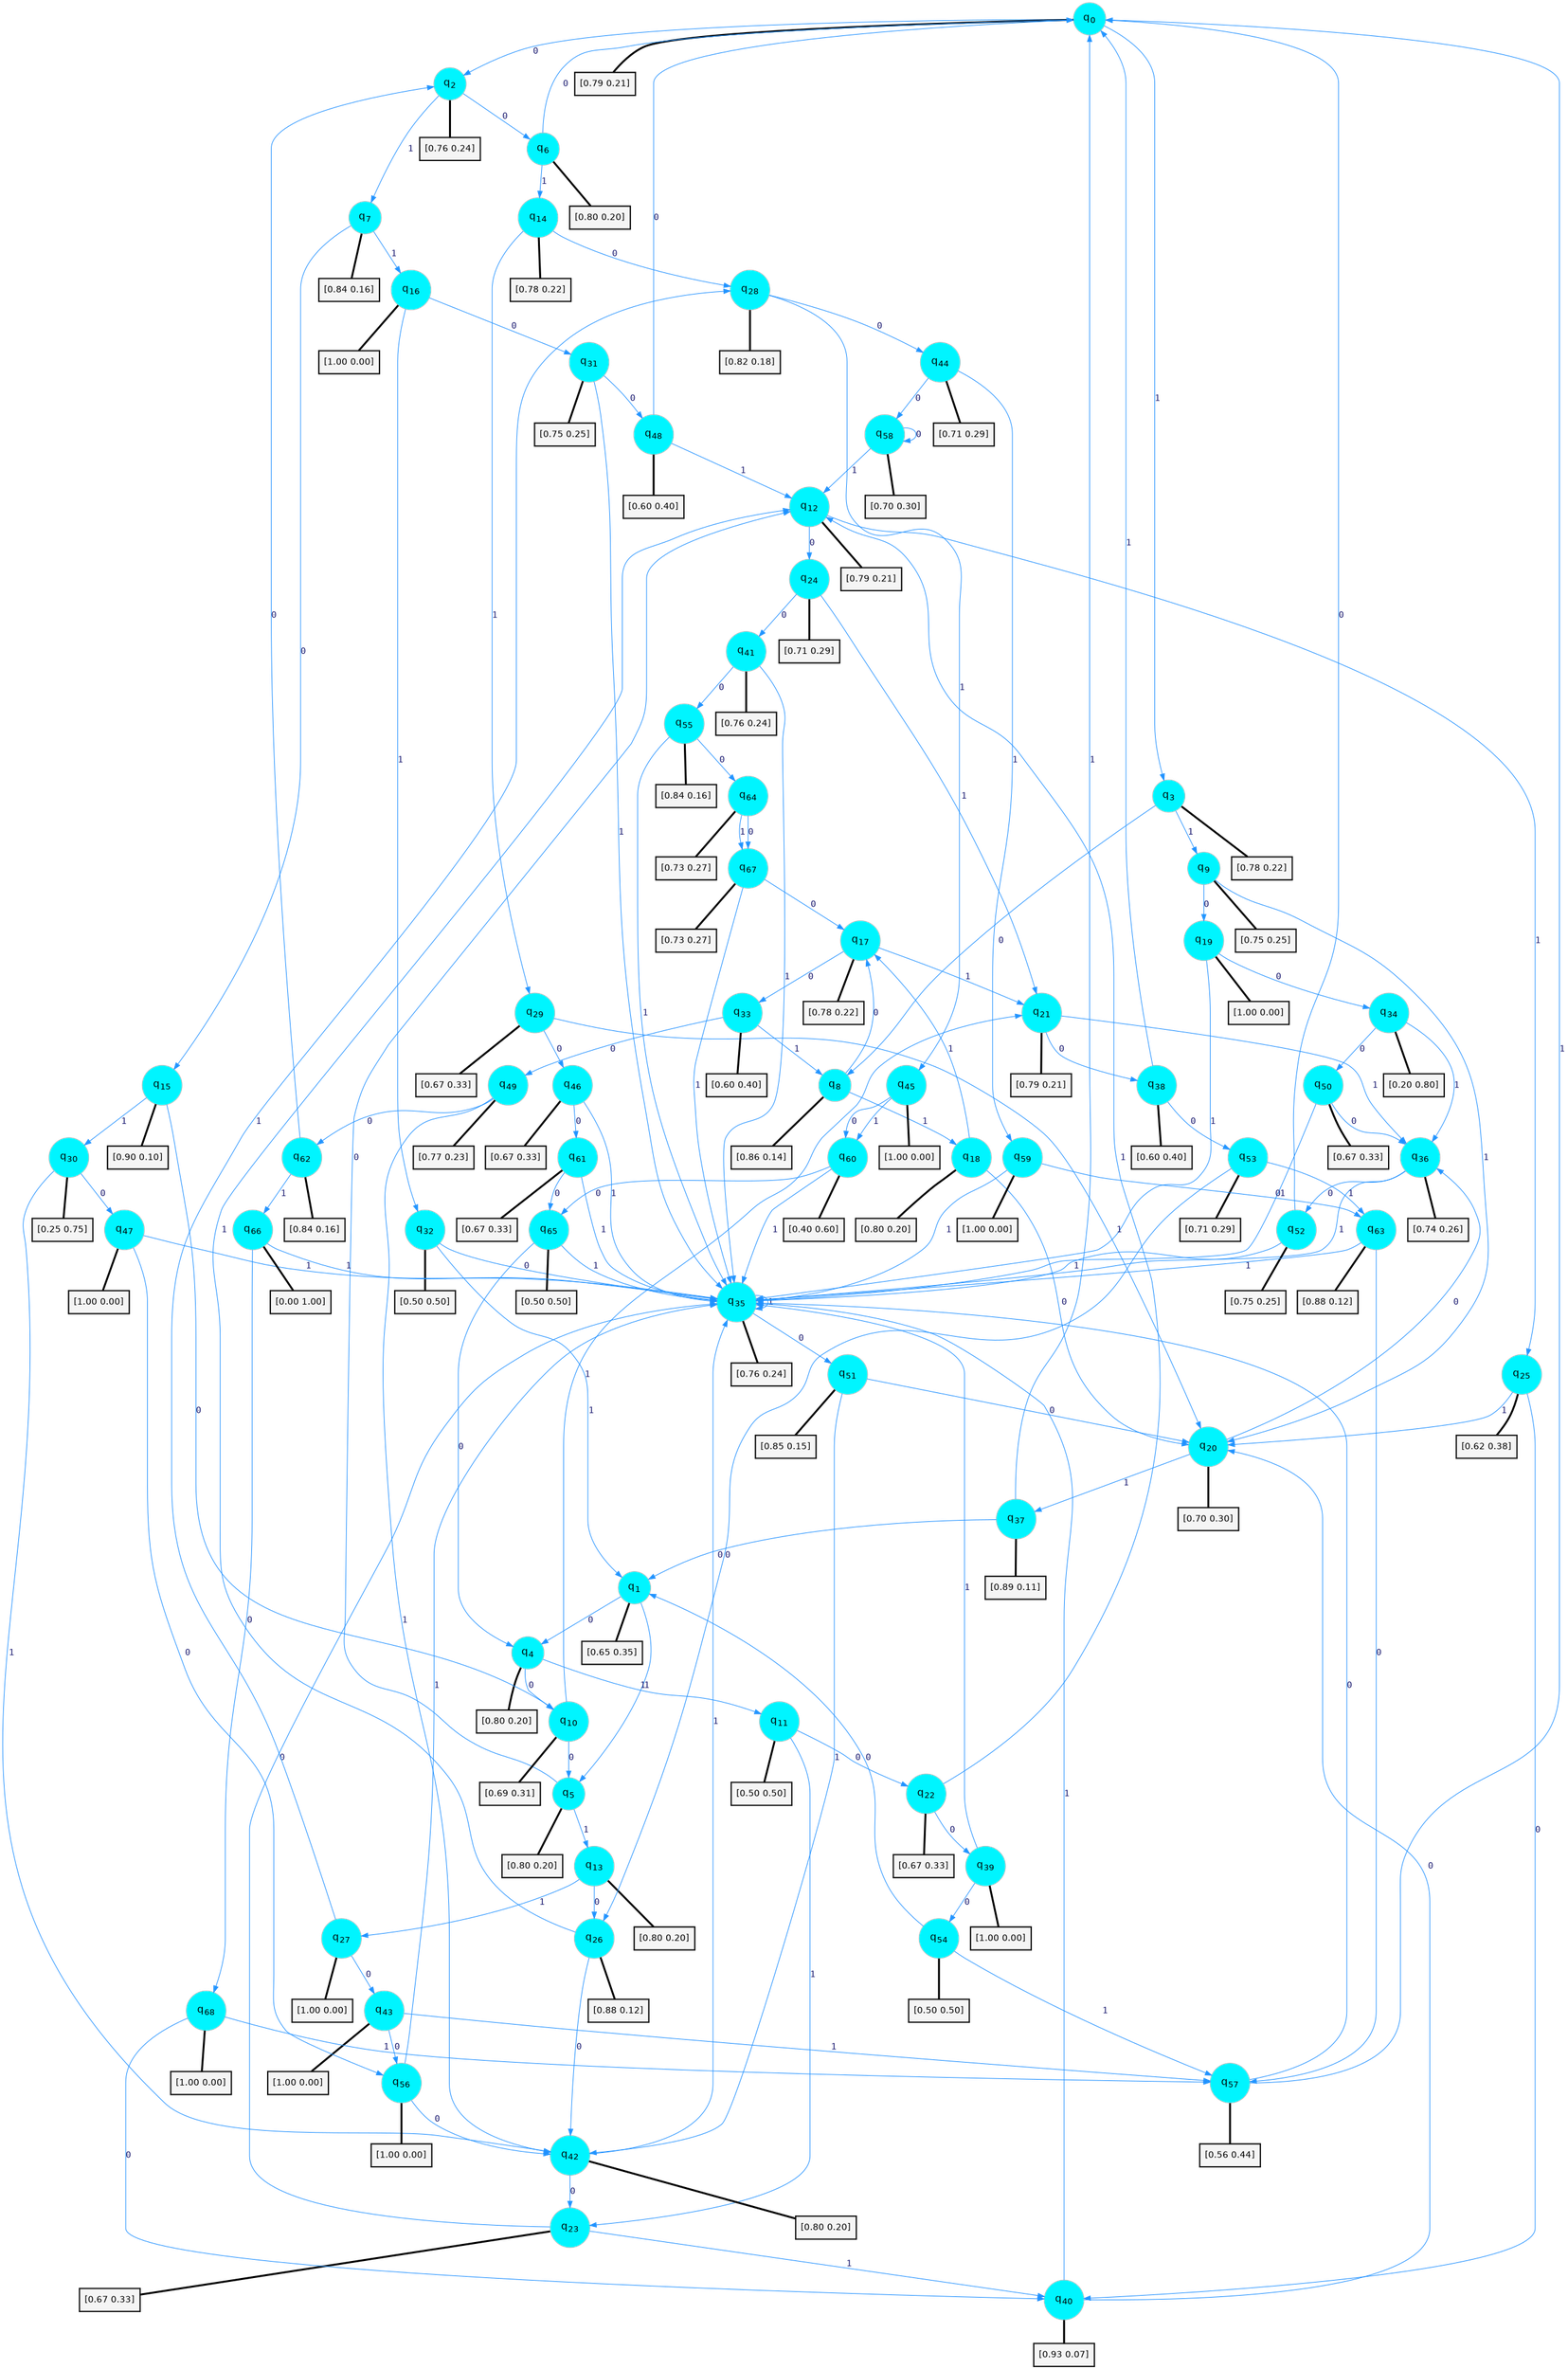 digraph G {
graph [
bgcolor=transparent, dpi=300, rankdir=TD, size="40,25"];
node [
color=gray, fillcolor=turquoise1, fontcolor=black, fontname=Helvetica, fontsize=16, fontweight=bold, shape=circle, style=filled];
edge [
arrowsize=1, color=dodgerblue1, fontcolor=midnightblue, fontname=courier, fontweight=bold, penwidth=1, style=solid, weight=20];
0[label=<q<SUB>0</SUB>>];
1[label=<q<SUB>1</SUB>>];
2[label=<q<SUB>2</SUB>>];
3[label=<q<SUB>3</SUB>>];
4[label=<q<SUB>4</SUB>>];
5[label=<q<SUB>5</SUB>>];
6[label=<q<SUB>6</SUB>>];
7[label=<q<SUB>7</SUB>>];
8[label=<q<SUB>8</SUB>>];
9[label=<q<SUB>9</SUB>>];
10[label=<q<SUB>10</SUB>>];
11[label=<q<SUB>11</SUB>>];
12[label=<q<SUB>12</SUB>>];
13[label=<q<SUB>13</SUB>>];
14[label=<q<SUB>14</SUB>>];
15[label=<q<SUB>15</SUB>>];
16[label=<q<SUB>16</SUB>>];
17[label=<q<SUB>17</SUB>>];
18[label=<q<SUB>18</SUB>>];
19[label=<q<SUB>19</SUB>>];
20[label=<q<SUB>20</SUB>>];
21[label=<q<SUB>21</SUB>>];
22[label=<q<SUB>22</SUB>>];
23[label=<q<SUB>23</SUB>>];
24[label=<q<SUB>24</SUB>>];
25[label=<q<SUB>25</SUB>>];
26[label=<q<SUB>26</SUB>>];
27[label=<q<SUB>27</SUB>>];
28[label=<q<SUB>28</SUB>>];
29[label=<q<SUB>29</SUB>>];
30[label=<q<SUB>30</SUB>>];
31[label=<q<SUB>31</SUB>>];
32[label=<q<SUB>32</SUB>>];
33[label=<q<SUB>33</SUB>>];
34[label=<q<SUB>34</SUB>>];
35[label=<q<SUB>35</SUB>>];
36[label=<q<SUB>36</SUB>>];
37[label=<q<SUB>37</SUB>>];
38[label=<q<SUB>38</SUB>>];
39[label=<q<SUB>39</SUB>>];
40[label=<q<SUB>40</SUB>>];
41[label=<q<SUB>41</SUB>>];
42[label=<q<SUB>42</SUB>>];
43[label=<q<SUB>43</SUB>>];
44[label=<q<SUB>44</SUB>>];
45[label=<q<SUB>45</SUB>>];
46[label=<q<SUB>46</SUB>>];
47[label=<q<SUB>47</SUB>>];
48[label=<q<SUB>48</SUB>>];
49[label=<q<SUB>49</SUB>>];
50[label=<q<SUB>50</SUB>>];
51[label=<q<SUB>51</SUB>>];
52[label=<q<SUB>52</SUB>>];
53[label=<q<SUB>53</SUB>>];
54[label=<q<SUB>54</SUB>>];
55[label=<q<SUB>55</SUB>>];
56[label=<q<SUB>56</SUB>>];
57[label=<q<SUB>57</SUB>>];
58[label=<q<SUB>58</SUB>>];
59[label=<q<SUB>59</SUB>>];
60[label=<q<SUB>60</SUB>>];
61[label=<q<SUB>61</SUB>>];
62[label=<q<SUB>62</SUB>>];
63[label=<q<SUB>63</SUB>>];
64[label=<q<SUB>64</SUB>>];
65[label=<q<SUB>65</SUB>>];
66[label=<q<SUB>66</SUB>>];
67[label=<q<SUB>67</SUB>>];
68[label=<q<SUB>68</SUB>>];
69[label="[0.79 0.21]", shape=box,fontcolor=black, fontname=Helvetica, fontsize=14, penwidth=2, fillcolor=whitesmoke,color=black];
70[label="[0.65 0.35]", shape=box,fontcolor=black, fontname=Helvetica, fontsize=14, penwidth=2, fillcolor=whitesmoke,color=black];
71[label="[0.76 0.24]", shape=box,fontcolor=black, fontname=Helvetica, fontsize=14, penwidth=2, fillcolor=whitesmoke,color=black];
72[label="[0.78 0.22]", shape=box,fontcolor=black, fontname=Helvetica, fontsize=14, penwidth=2, fillcolor=whitesmoke,color=black];
73[label="[0.80 0.20]", shape=box,fontcolor=black, fontname=Helvetica, fontsize=14, penwidth=2, fillcolor=whitesmoke,color=black];
74[label="[0.80 0.20]", shape=box,fontcolor=black, fontname=Helvetica, fontsize=14, penwidth=2, fillcolor=whitesmoke,color=black];
75[label="[0.80 0.20]", shape=box,fontcolor=black, fontname=Helvetica, fontsize=14, penwidth=2, fillcolor=whitesmoke,color=black];
76[label="[0.84 0.16]", shape=box,fontcolor=black, fontname=Helvetica, fontsize=14, penwidth=2, fillcolor=whitesmoke,color=black];
77[label="[0.86 0.14]", shape=box,fontcolor=black, fontname=Helvetica, fontsize=14, penwidth=2, fillcolor=whitesmoke,color=black];
78[label="[0.75 0.25]", shape=box,fontcolor=black, fontname=Helvetica, fontsize=14, penwidth=2, fillcolor=whitesmoke,color=black];
79[label="[0.69 0.31]", shape=box,fontcolor=black, fontname=Helvetica, fontsize=14, penwidth=2, fillcolor=whitesmoke,color=black];
80[label="[0.50 0.50]", shape=box,fontcolor=black, fontname=Helvetica, fontsize=14, penwidth=2, fillcolor=whitesmoke,color=black];
81[label="[0.79 0.21]", shape=box,fontcolor=black, fontname=Helvetica, fontsize=14, penwidth=2, fillcolor=whitesmoke,color=black];
82[label="[0.80 0.20]", shape=box,fontcolor=black, fontname=Helvetica, fontsize=14, penwidth=2, fillcolor=whitesmoke,color=black];
83[label="[0.78 0.22]", shape=box,fontcolor=black, fontname=Helvetica, fontsize=14, penwidth=2, fillcolor=whitesmoke,color=black];
84[label="[0.90 0.10]", shape=box,fontcolor=black, fontname=Helvetica, fontsize=14, penwidth=2, fillcolor=whitesmoke,color=black];
85[label="[1.00 0.00]", shape=box,fontcolor=black, fontname=Helvetica, fontsize=14, penwidth=2, fillcolor=whitesmoke,color=black];
86[label="[0.78 0.22]", shape=box,fontcolor=black, fontname=Helvetica, fontsize=14, penwidth=2, fillcolor=whitesmoke,color=black];
87[label="[0.80 0.20]", shape=box,fontcolor=black, fontname=Helvetica, fontsize=14, penwidth=2, fillcolor=whitesmoke,color=black];
88[label="[1.00 0.00]", shape=box,fontcolor=black, fontname=Helvetica, fontsize=14, penwidth=2, fillcolor=whitesmoke,color=black];
89[label="[0.70 0.30]", shape=box,fontcolor=black, fontname=Helvetica, fontsize=14, penwidth=2, fillcolor=whitesmoke,color=black];
90[label="[0.79 0.21]", shape=box,fontcolor=black, fontname=Helvetica, fontsize=14, penwidth=2, fillcolor=whitesmoke,color=black];
91[label="[0.67 0.33]", shape=box,fontcolor=black, fontname=Helvetica, fontsize=14, penwidth=2, fillcolor=whitesmoke,color=black];
92[label="[0.67 0.33]", shape=box,fontcolor=black, fontname=Helvetica, fontsize=14, penwidth=2, fillcolor=whitesmoke,color=black];
93[label="[0.71 0.29]", shape=box,fontcolor=black, fontname=Helvetica, fontsize=14, penwidth=2, fillcolor=whitesmoke,color=black];
94[label="[0.62 0.38]", shape=box,fontcolor=black, fontname=Helvetica, fontsize=14, penwidth=2, fillcolor=whitesmoke,color=black];
95[label="[0.88 0.12]", shape=box,fontcolor=black, fontname=Helvetica, fontsize=14, penwidth=2, fillcolor=whitesmoke,color=black];
96[label="[1.00 0.00]", shape=box,fontcolor=black, fontname=Helvetica, fontsize=14, penwidth=2, fillcolor=whitesmoke,color=black];
97[label="[0.82 0.18]", shape=box,fontcolor=black, fontname=Helvetica, fontsize=14, penwidth=2, fillcolor=whitesmoke,color=black];
98[label="[0.67 0.33]", shape=box,fontcolor=black, fontname=Helvetica, fontsize=14, penwidth=2, fillcolor=whitesmoke,color=black];
99[label="[0.25 0.75]", shape=box,fontcolor=black, fontname=Helvetica, fontsize=14, penwidth=2, fillcolor=whitesmoke,color=black];
100[label="[0.75 0.25]", shape=box,fontcolor=black, fontname=Helvetica, fontsize=14, penwidth=2, fillcolor=whitesmoke,color=black];
101[label="[0.50 0.50]", shape=box,fontcolor=black, fontname=Helvetica, fontsize=14, penwidth=2, fillcolor=whitesmoke,color=black];
102[label="[0.60 0.40]", shape=box,fontcolor=black, fontname=Helvetica, fontsize=14, penwidth=2, fillcolor=whitesmoke,color=black];
103[label="[0.20 0.80]", shape=box,fontcolor=black, fontname=Helvetica, fontsize=14, penwidth=2, fillcolor=whitesmoke,color=black];
104[label="[0.76 0.24]", shape=box,fontcolor=black, fontname=Helvetica, fontsize=14, penwidth=2, fillcolor=whitesmoke,color=black];
105[label="[0.74 0.26]", shape=box,fontcolor=black, fontname=Helvetica, fontsize=14, penwidth=2, fillcolor=whitesmoke,color=black];
106[label="[0.89 0.11]", shape=box,fontcolor=black, fontname=Helvetica, fontsize=14, penwidth=2, fillcolor=whitesmoke,color=black];
107[label="[0.60 0.40]", shape=box,fontcolor=black, fontname=Helvetica, fontsize=14, penwidth=2, fillcolor=whitesmoke,color=black];
108[label="[1.00 0.00]", shape=box,fontcolor=black, fontname=Helvetica, fontsize=14, penwidth=2, fillcolor=whitesmoke,color=black];
109[label="[0.93 0.07]", shape=box,fontcolor=black, fontname=Helvetica, fontsize=14, penwidth=2, fillcolor=whitesmoke,color=black];
110[label="[0.76 0.24]", shape=box,fontcolor=black, fontname=Helvetica, fontsize=14, penwidth=2, fillcolor=whitesmoke,color=black];
111[label="[0.80 0.20]", shape=box,fontcolor=black, fontname=Helvetica, fontsize=14, penwidth=2, fillcolor=whitesmoke,color=black];
112[label="[1.00 0.00]", shape=box,fontcolor=black, fontname=Helvetica, fontsize=14, penwidth=2, fillcolor=whitesmoke,color=black];
113[label="[0.71 0.29]", shape=box,fontcolor=black, fontname=Helvetica, fontsize=14, penwidth=2, fillcolor=whitesmoke,color=black];
114[label="[1.00 0.00]", shape=box,fontcolor=black, fontname=Helvetica, fontsize=14, penwidth=2, fillcolor=whitesmoke,color=black];
115[label="[0.67 0.33]", shape=box,fontcolor=black, fontname=Helvetica, fontsize=14, penwidth=2, fillcolor=whitesmoke,color=black];
116[label="[1.00 0.00]", shape=box,fontcolor=black, fontname=Helvetica, fontsize=14, penwidth=2, fillcolor=whitesmoke,color=black];
117[label="[0.60 0.40]", shape=box,fontcolor=black, fontname=Helvetica, fontsize=14, penwidth=2, fillcolor=whitesmoke,color=black];
118[label="[0.77 0.23]", shape=box,fontcolor=black, fontname=Helvetica, fontsize=14, penwidth=2, fillcolor=whitesmoke,color=black];
119[label="[0.67 0.33]", shape=box,fontcolor=black, fontname=Helvetica, fontsize=14, penwidth=2, fillcolor=whitesmoke,color=black];
120[label="[0.85 0.15]", shape=box,fontcolor=black, fontname=Helvetica, fontsize=14, penwidth=2, fillcolor=whitesmoke,color=black];
121[label="[0.75 0.25]", shape=box,fontcolor=black, fontname=Helvetica, fontsize=14, penwidth=2, fillcolor=whitesmoke,color=black];
122[label="[0.71 0.29]", shape=box,fontcolor=black, fontname=Helvetica, fontsize=14, penwidth=2, fillcolor=whitesmoke,color=black];
123[label="[0.50 0.50]", shape=box,fontcolor=black, fontname=Helvetica, fontsize=14, penwidth=2, fillcolor=whitesmoke,color=black];
124[label="[0.84 0.16]", shape=box,fontcolor=black, fontname=Helvetica, fontsize=14, penwidth=2, fillcolor=whitesmoke,color=black];
125[label="[1.00 0.00]", shape=box,fontcolor=black, fontname=Helvetica, fontsize=14, penwidth=2, fillcolor=whitesmoke,color=black];
126[label="[0.56 0.44]", shape=box,fontcolor=black, fontname=Helvetica, fontsize=14, penwidth=2, fillcolor=whitesmoke,color=black];
127[label="[0.70 0.30]", shape=box,fontcolor=black, fontname=Helvetica, fontsize=14, penwidth=2, fillcolor=whitesmoke,color=black];
128[label="[1.00 0.00]", shape=box,fontcolor=black, fontname=Helvetica, fontsize=14, penwidth=2, fillcolor=whitesmoke,color=black];
129[label="[0.40 0.60]", shape=box,fontcolor=black, fontname=Helvetica, fontsize=14, penwidth=2, fillcolor=whitesmoke,color=black];
130[label="[0.67 0.33]", shape=box,fontcolor=black, fontname=Helvetica, fontsize=14, penwidth=2, fillcolor=whitesmoke,color=black];
131[label="[0.84 0.16]", shape=box,fontcolor=black, fontname=Helvetica, fontsize=14, penwidth=2, fillcolor=whitesmoke,color=black];
132[label="[0.88 0.12]", shape=box,fontcolor=black, fontname=Helvetica, fontsize=14, penwidth=2, fillcolor=whitesmoke,color=black];
133[label="[0.73 0.27]", shape=box,fontcolor=black, fontname=Helvetica, fontsize=14, penwidth=2, fillcolor=whitesmoke,color=black];
134[label="[0.50 0.50]", shape=box,fontcolor=black, fontname=Helvetica, fontsize=14, penwidth=2, fillcolor=whitesmoke,color=black];
135[label="[0.00 1.00]", shape=box,fontcolor=black, fontname=Helvetica, fontsize=14, penwidth=2, fillcolor=whitesmoke,color=black];
136[label="[0.73 0.27]", shape=box,fontcolor=black, fontname=Helvetica, fontsize=14, penwidth=2, fillcolor=whitesmoke,color=black];
137[label="[1.00 0.00]", shape=box,fontcolor=black, fontname=Helvetica, fontsize=14, penwidth=2, fillcolor=whitesmoke,color=black];
0->2 [label=0];
0->3 [label=1];
0->69 [arrowhead=none, penwidth=3,color=black];
1->4 [label=0];
1->5 [label=1];
1->70 [arrowhead=none, penwidth=3,color=black];
2->6 [label=0];
2->7 [label=1];
2->71 [arrowhead=none, penwidth=3,color=black];
3->8 [label=0];
3->9 [label=1];
3->72 [arrowhead=none, penwidth=3,color=black];
4->10 [label=0];
4->11 [label=1];
4->73 [arrowhead=none, penwidth=3,color=black];
5->12 [label=0];
5->13 [label=1];
5->74 [arrowhead=none, penwidth=3,color=black];
6->0 [label=0];
6->14 [label=1];
6->75 [arrowhead=none, penwidth=3,color=black];
7->15 [label=0];
7->16 [label=1];
7->76 [arrowhead=none, penwidth=3,color=black];
8->17 [label=0];
8->18 [label=1];
8->77 [arrowhead=none, penwidth=3,color=black];
9->19 [label=0];
9->20 [label=1];
9->78 [arrowhead=none, penwidth=3,color=black];
10->5 [label=0];
10->21 [label=1];
10->79 [arrowhead=none, penwidth=3,color=black];
11->22 [label=0];
11->23 [label=1];
11->80 [arrowhead=none, penwidth=3,color=black];
12->24 [label=0];
12->25 [label=1];
12->81 [arrowhead=none, penwidth=3,color=black];
13->26 [label=0];
13->27 [label=1];
13->82 [arrowhead=none, penwidth=3,color=black];
14->28 [label=0];
14->29 [label=1];
14->83 [arrowhead=none, penwidth=3,color=black];
15->10 [label=0];
15->30 [label=1];
15->84 [arrowhead=none, penwidth=3,color=black];
16->31 [label=0];
16->32 [label=1];
16->85 [arrowhead=none, penwidth=3,color=black];
17->33 [label=0];
17->21 [label=1];
17->86 [arrowhead=none, penwidth=3,color=black];
18->20 [label=0];
18->17 [label=1];
18->87 [arrowhead=none, penwidth=3,color=black];
19->34 [label=0];
19->35 [label=1];
19->88 [arrowhead=none, penwidth=3,color=black];
20->36 [label=0];
20->37 [label=1];
20->89 [arrowhead=none, penwidth=3,color=black];
21->38 [label=0];
21->36 [label=1];
21->90 [arrowhead=none, penwidth=3,color=black];
22->39 [label=0];
22->12 [label=1];
22->91 [arrowhead=none, penwidth=3,color=black];
23->35 [label=0];
23->40 [label=1];
23->92 [arrowhead=none, penwidth=3,color=black];
24->41 [label=0];
24->21 [label=1];
24->93 [arrowhead=none, penwidth=3,color=black];
25->40 [label=0];
25->20 [label=1];
25->94 [arrowhead=none, penwidth=3,color=black];
26->42 [label=0];
26->12 [label=1];
26->95 [arrowhead=none, penwidth=3,color=black];
27->43 [label=0];
27->28 [label=1];
27->96 [arrowhead=none, penwidth=3,color=black];
28->44 [label=0];
28->45 [label=1];
28->97 [arrowhead=none, penwidth=3,color=black];
29->46 [label=0];
29->20 [label=1];
29->98 [arrowhead=none, penwidth=3,color=black];
30->47 [label=0];
30->42 [label=1];
30->99 [arrowhead=none, penwidth=3,color=black];
31->48 [label=0];
31->35 [label=1];
31->100 [arrowhead=none, penwidth=3,color=black];
32->35 [label=0];
32->1 [label=1];
32->101 [arrowhead=none, penwidth=3,color=black];
33->49 [label=0];
33->8 [label=1];
33->102 [arrowhead=none, penwidth=3,color=black];
34->50 [label=0];
34->36 [label=1];
34->103 [arrowhead=none, penwidth=3,color=black];
35->51 [label=0];
35->35 [label=1];
35->104 [arrowhead=none, penwidth=3,color=black];
36->52 [label=0];
36->35 [label=1];
36->105 [arrowhead=none, penwidth=3,color=black];
37->1 [label=0];
37->0 [label=1];
37->106 [arrowhead=none, penwidth=3,color=black];
38->53 [label=0];
38->0 [label=1];
38->107 [arrowhead=none, penwidth=3,color=black];
39->54 [label=0];
39->35 [label=1];
39->108 [arrowhead=none, penwidth=3,color=black];
40->20 [label=0];
40->35 [label=1];
40->109 [arrowhead=none, penwidth=3,color=black];
41->55 [label=0];
41->35 [label=1];
41->110 [arrowhead=none, penwidth=3,color=black];
42->23 [label=0];
42->35 [label=1];
42->111 [arrowhead=none, penwidth=3,color=black];
43->56 [label=0];
43->57 [label=1];
43->112 [arrowhead=none, penwidth=3,color=black];
44->58 [label=0];
44->59 [label=1];
44->113 [arrowhead=none, penwidth=3,color=black];
45->60 [label=0];
45->60 [label=1];
45->114 [arrowhead=none, penwidth=3,color=black];
46->61 [label=0];
46->35 [label=1];
46->115 [arrowhead=none, penwidth=3,color=black];
47->56 [label=0];
47->35 [label=1];
47->116 [arrowhead=none, penwidth=3,color=black];
48->0 [label=0];
48->12 [label=1];
48->117 [arrowhead=none, penwidth=3,color=black];
49->62 [label=0];
49->42 [label=1];
49->118 [arrowhead=none, penwidth=3,color=black];
50->36 [label=0];
50->35 [label=1];
50->119 [arrowhead=none, penwidth=3,color=black];
51->20 [label=0];
51->42 [label=1];
51->120 [arrowhead=none, penwidth=3,color=black];
52->0 [label=0];
52->35 [label=1];
52->121 [arrowhead=none, penwidth=3,color=black];
53->26 [label=0];
53->63 [label=1];
53->122 [arrowhead=none, penwidth=3,color=black];
54->1 [label=0];
54->57 [label=1];
54->123 [arrowhead=none, penwidth=3,color=black];
55->64 [label=0];
55->35 [label=1];
55->124 [arrowhead=none, penwidth=3,color=black];
56->42 [label=0];
56->35 [label=1];
56->125 [arrowhead=none, penwidth=3,color=black];
57->35 [label=0];
57->0 [label=1];
57->126 [arrowhead=none, penwidth=3,color=black];
58->58 [label=0];
58->12 [label=1];
58->127 [arrowhead=none, penwidth=3,color=black];
59->63 [label=0];
59->35 [label=1];
59->128 [arrowhead=none, penwidth=3,color=black];
60->65 [label=0];
60->35 [label=1];
60->129 [arrowhead=none, penwidth=3,color=black];
61->65 [label=0];
61->35 [label=1];
61->130 [arrowhead=none, penwidth=3,color=black];
62->2 [label=0];
62->66 [label=1];
62->131 [arrowhead=none, penwidth=3,color=black];
63->57 [label=0];
63->35 [label=1];
63->132 [arrowhead=none, penwidth=3,color=black];
64->67 [label=0];
64->67 [label=1];
64->133 [arrowhead=none, penwidth=3,color=black];
65->4 [label=0];
65->35 [label=1];
65->134 [arrowhead=none, penwidth=3,color=black];
66->68 [label=0];
66->35 [label=1];
66->135 [arrowhead=none, penwidth=3,color=black];
67->17 [label=0];
67->35 [label=1];
67->136 [arrowhead=none, penwidth=3,color=black];
68->40 [label=0];
68->57 [label=1];
68->137 [arrowhead=none, penwidth=3,color=black];
}
